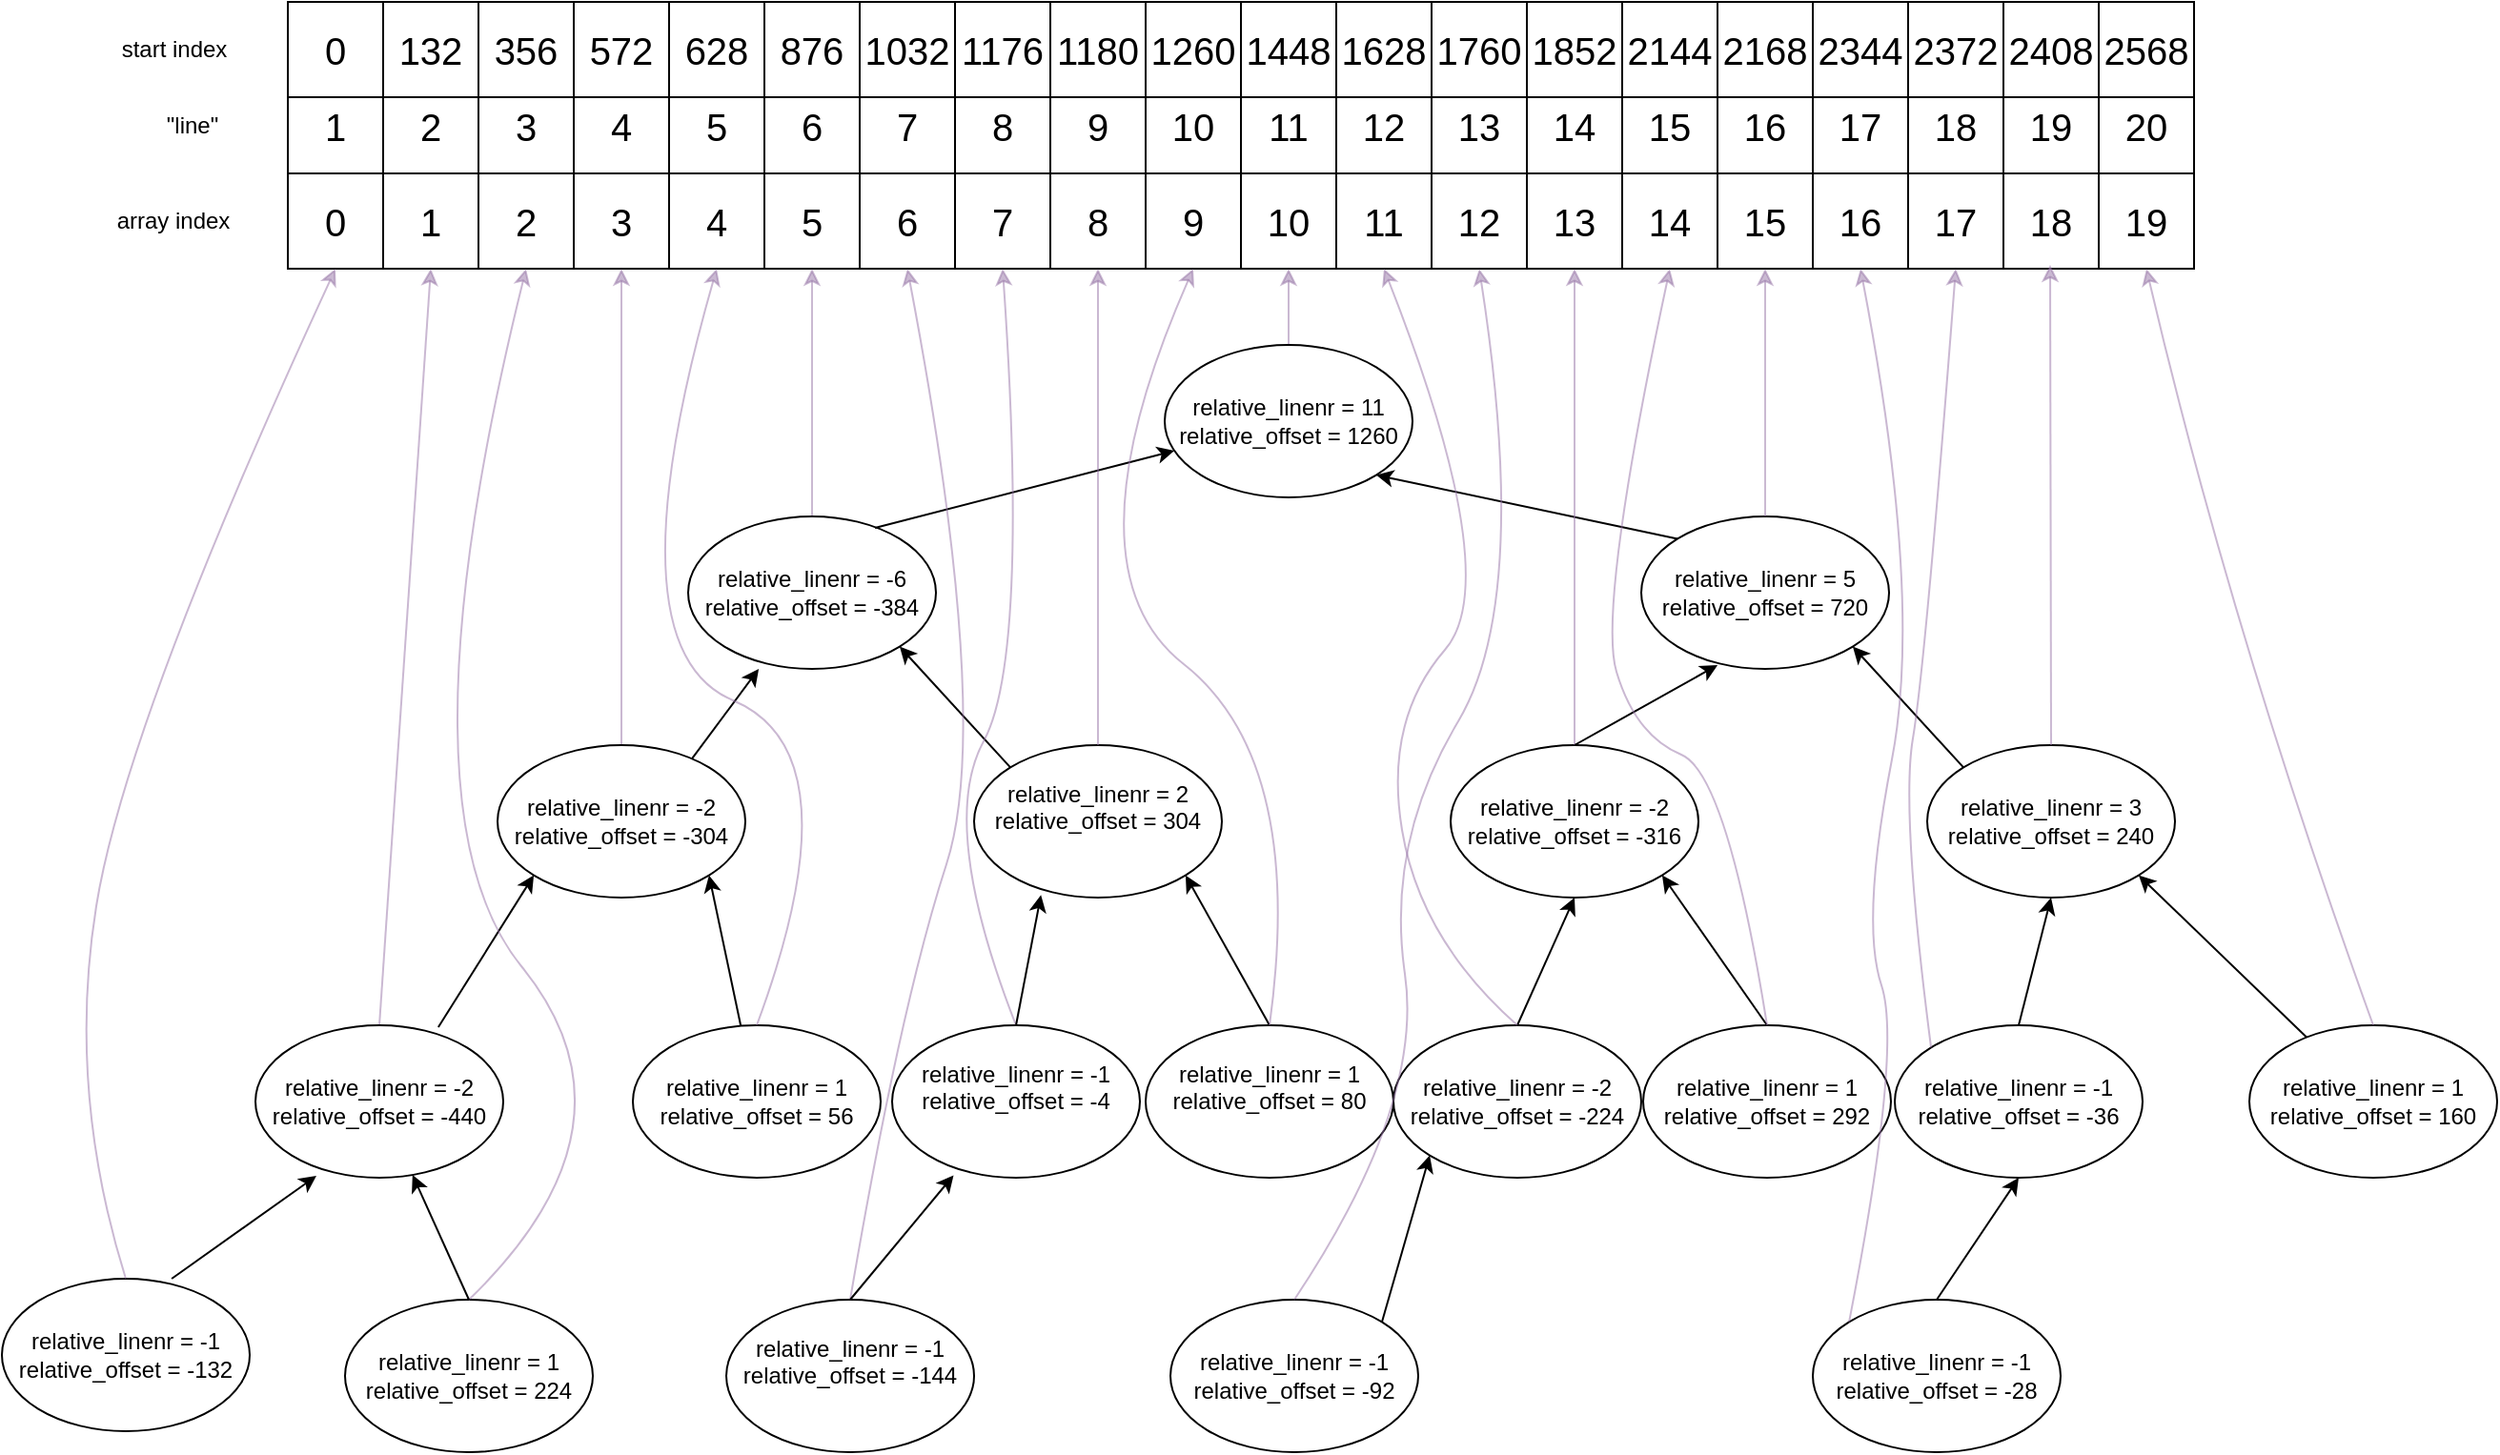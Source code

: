 <mxfile version="24.3.1" type="device">
  <diagram name="Page-1" id="ehTvzjttjoQZDK8W5nIP">
    <mxGraphModel dx="2256" dy="604" grid="0" gridSize="10" guides="1" tooltips="1" connect="1" arrows="1" fold="1" page="1" pageScale="1" pageWidth="850" pageHeight="1100" math="0" shadow="0">
      <root>
        <mxCell id="0" />
        <mxCell id="1" parent="0" />
        <mxCell id="9iyMvuDRTwR94SuxfZs8-1" value="&lt;font style=&quot;font-size: 20px;&quot;&gt;1&lt;/font&gt;" style="rounded=0;whiteSpace=wrap;html=1;" parent="1" vertex="1">
          <mxGeometry x="40" y="160" width="50" height="50" as="geometry" />
        </mxCell>
        <mxCell id="9iyMvuDRTwR94SuxfZs8-2" value="&lt;font style=&quot;font-size: 20px;&quot;&gt;2&lt;br&gt;&lt;/font&gt;" style="rounded=0;whiteSpace=wrap;html=1;" parent="1" vertex="1">
          <mxGeometry x="90" y="160" width="50" height="50" as="geometry" />
        </mxCell>
        <mxCell id="9iyMvuDRTwR94SuxfZs8-59" value="3" style="rounded=0;whiteSpace=wrap;html=1;fontSize=20;" parent="1" vertex="1">
          <mxGeometry x="140" y="160" width="50" height="50" as="geometry" />
        </mxCell>
        <mxCell id="9iyMvuDRTwR94SuxfZs8-60" value="4" style="rounded=0;whiteSpace=wrap;html=1;fontSize=20;" parent="1" vertex="1">
          <mxGeometry x="190" y="160" width="50" height="50" as="geometry" />
        </mxCell>
        <mxCell id="9iyMvuDRTwR94SuxfZs8-61" value="5" style="rounded=0;whiteSpace=wrap;html=1;fontSize=20;" parent="1" vertex="1">
          <mxGeometry x="240" y="160" width="50" height="50" as="geometry" />
        </mxCell>
        <mxCell id="9iyMvuDRTwR94SuxfZs8-83" value="6" style="rounded=0;whiteSpace=wrap;html=1;fontSize=20;" parent="1" vertex="1">
          <mxGeometry x="290" y="160" width="50" height="50" as="geometry" />
        </mxCell>
        <mxCell id="9iyMvuDRTwR94SuxfZs8-84" value="7" style="rounded=0;whiteSpace=wrap;html=1;fontSize=20;" parent="1" vertex="1">
          <mxGeometry x="340" y="160" width="50" height="50" as="geometry" />
        </mxCell>
        <mxCell id="9iyMvuDRTwR94SuxfZs8-85" value="8" style="rounded=0;whiteSpace=wrap;html=1;fontSize=20;" parent="1" vertex="1">
          <mxGeometry x="390" y="160" width="50" height="50" as="geometry" />
        </mxCell>
        <mxCell id="9iyMvuDRTwR94SuxfZs8-86" value="9" style="rounded=0;whiteSpace=wrap;html=1;fontSize=20;" parent="1" vertex="1">
          <mxGeometry x="440" y="160" width="50" height="50" as="geometry" />
        </mxCell>
        <mxCell id="9iyMvuDRTwR94SuxfZs8-87" value="10" style="rounded=0;whiteSpace=wrap;html=1;fontSize=20;" parent="1" vertex="1">
          <mxGeometry x="490" y="160" width="50" height="50" as="geometry" />
        </mxCell>
        <mxCell id="9iyMvuDRTwR94SuxfZs8-88" value="1&lt;font style=&quot;font-size: 20px;&quot;&gt;1&lt;/font&gt;" style="rounded=0;whiteSpace=wrap;html=1;fontSize=20;" parent="1" vertex="1">
          <mxGeometry x="540" y="160" width="50" height="50" as="geometry" />
        </mxCell>
        <mxCell id="9iyMvuDRTwR94SuxfZs8-89" value="12" style="rounded=0;whiteSpace=wrap;html=1;fontSize=20;" parent="1" vertex="1">
          <mxGeometry x="590" y="160" width="50" height="50" as="geometry" />
        </mxCell>
        <mxCell id="9iyMvuDRTwR94SuxfZs8-90" value="13" style="rounded=0;whiteSpace=wrap;html=1;fontSize=20;" parent="1" vertex="1">
          <mxGeometry x="640" y="160" width="50" height="50" as="geometry" />
        </mxCell>
        <mxCell id="9iyMvuDRTwR94SuxfZs8-91" value="14" style="rounded=0;whiteSpace=wrap;html=1;fontSize=20;" parent="1" vertex="1">
          <mxGeometry x="690" y="160" width="50" height="50" as="geometry" />
        </mxCell>
        <mxCell id="9iyMvuDRTwR94SuxfZs8-92" value="15" style="rounded=0;whiteSpace=wrap;html=1;fontSize=20;" parent="1" vertex="1">
          <mxGeometry x="740" y="160" width="50" height="50" as="geometry" />
        </mxCell>
        <mxCell id="9iyMvuDRTwR94SuxfZs8-93" value="16" style="rounded=0;whiteSpace=wrap;html=1;fontSize=20;" parent="1" vertex="1">
          <mxGeometry x="790" y="160" width="50" height="50" as="geometry" />
        </mxCell>
        <mxCell id="9iyMvuDRTwR94SuxfZs8-94" value="17" style="rounded=0;whiteSpace=wrap;html=1;fontSize=20;" parent="1" vertex="1">
          <mxGeometry x="840" y="160" width="50" height="50" as="geometry" />
        </mxCell>
        <mxCell id="9iyMvuDRTwR94SuxfZs8-95" value="18" style="rounded=0;whiteSpace=wrap;html=1;fontSize=20;" parent="1" vertex="1">
          <mxGeometry x="890" y="160" width="50" height="50" as="geometry" />
        </mxCell>
        <mxCell id="9iyMvuDRTwR94SuxfZs8-96" value="19" style="rounded=0;whiteSpace=wrap;html=1;fontSize=20;" parent="1" vertex="1">
          <mxGeometry x="940" y="160" width="50" height="50" as="geometry" />
        </mxCell>
        <mxCell id="9iyMvuDRTwR94SuxfZs8-97" value="&lt;div&gt;20&lt;/div&gt;" style="rounded=0;whiteSpace=wrap;html=1;fontSize=20;" parent="1" vertex="1">
          <mxGeometry x="990" y="160" width="50" height="50" as="geometry" />
        </mxCell>
        <mxCell id="9iyMvuDRTwR94SuxfZs8-98" value="&lt;font style=&quot;font-size: 20px;&quot;&gt;1&lt;/font&gt;" style="rounded=0;whiteSpace=wrap;html=1;" parent="1" vertex="1">
          <mxGeometry x="90" y="210" width="50" height="50" as="geometry" />
        </mxCell>
        <mxCell id="9iyMvuDRTwR94SuxfZs8-99" value="&lt;font style=&quot;font-size: 20px;&quot;&gt;2&lt;br&gt;&lt;/font&gt;" style="rounded=0;whiteSpace=wrap;html=1;" parent="1" vertex="1">
          <mxGeometry x="140" y="210" width="50" height="50" as="geometry" />
        </mxCell>
        <mxCell id="9iyMvuDRTwR94SuxfZs8-100" value="3" style="rounded=0;whiteSpace=wrap;html=1;fontSize=20;" parent="1" vertex="1">
          <mxGeometry x="190" y="210" width="50" height="50" as="geometry" />
        </mxCell>
        <mxCell id="9iyMvuDRTwR94SuxfZs8-101" value="4" style="rounded=0;whiteSpace=wrap;html=1;fontSize=20;" parent="1" vertex="1">
          <mxGeometry x="240" y="210" width="50" height="50" as="geometry" />
        </mxCell>
        <mxCell id="9iyMvuDRTwR94SuxfZs8-102" value="5" style="rounded=0;whiteSpace=wrap;html=1;fontSize=20;" parent="1" vertex="1">
          <mxGeometry x="290" y="210" width="50" height="50" as="geometry" />
        </mxCell>
        <mxCell id="9iyMvuDRTwR94SuxfZs8-103" value="6" style="rounded=0;whiteSpace=wrap;html=1;fontSize=20;" parent="1" vertex="1">
          <mxGeometry x="340" y="210" width="50" height="50" as="geometry" />
        </mxCell>
        <mxCell id="9iyMvuDRTwR94SuxfZs8-104" value="7" style="rounded=0;whiteSpace=wrap;html=1;fontSize=20;" parent="1" vertex="1">
          <mxGeometry x="390" y="210" width="50" height="50" as="geometry" />
        </mxCell>
        <mxCell id="9iyMvuDRTwR94SuxfZs8-105" value="8" style="rounded=0;whiteSpace=wrap;html=1;fontSize=20;" parent="1" vertex="1">
          <mxGeometry x="440" y="210" width="50" height="50" as="geometry" />
        </mxCell>
        <mxCell id="9iyMvuDRTwR94SuxfZs8-106" value="9" style="rounded=0;whiteSpace=wrap;html=1;fontSize=20;" parent="1" vertex="1">
          <mxGeometry x="490" y="210" width="50" height="50" as="geometry" />
        </mxCell>
        <mxCell id="9iyMvuDRTwR94SuxfZs8-107" value="10" style="rounded=0;whiteSpace=wrap;html=1;fontSize=20;" parent="1" vertex="1">
          <mxGeometry x="540" y="210" width="50" height="50" as="geometry" />
        </mxCell>
        <mxCell id="9iyMvuDRTwR94SuxfZs8-108" value="1&lt;font style=&quot;font-size: 20px;&quot;&gt;1&lt;/font&gt;" style="rounded=0;whiteSpace=wrap;html=1;fontSize=20;" parent="1" vertex="1">
          <mxGeometry x="590" y="210" width="50" height="50" as="geometry" />
        </mxCell>
        <mxCell id="9iyMvuDRTwR94SuxfZs8-109" value="12" style="rounded=0;whiteSpace=wrap;html=1;fontSize=20;" parent="1" vertex="1">
          <mxGeometry x="640" y="210" width="50" height="50" as="geometry" />
        </mxCell>
        <mxCell id="9iyMvuDRTwR94SuxfZs8-110" value="13" style="rounded=0;whiteSpace=wrap;html=1;fontSize=20;" parent="1" vertex="1">
          <mxGeometry x="690" y="210" width="50" height="50" as="geometry" />
        </mxCell>
        <mxCell id="9iyMvuDRTwR94SuxfZs8-111" value="14" style="rounded=0;whiteSpace=wrap;html=1;fontSize=20;" parent="1" vertex="1">
          <mxGeometry x="740" y="210" width="50" height="50" as="geometry" />
        </mxCell>
        <mxCell id="9iyMvuDRTwR94SuxfZs8-112" value="15" style="rounded=0;whiteSpace=wrap;html=1;fontSize=20;" parent="1" vertex="1">
          <mxGeometry x="790" y="210" width="50" height="50" as="geometry" />
        </mxCell>
        <mxCell id="9iyMvuDRTwR94SuxfZs8-113" value="16" style="rounded=0;whiteSpace=wrap;html=1;fontSize=20;" parent="1" vertex="1">
          <mxGeometry x="840" y="210" width="50" height="50" as="geometry" />
        </mxCell>
        <mxCell id="9iyMvuDRTwR94SuxfZs8-114" value="17" style="rounded=0;whiteSpace=wrap;html=1;fontSize=20;" parent="1" vertex="1">
          <mxGeometry x="890" y="210" width="50" height="50" as="geometry" />
        </mxCell>
        <mxCell id="9iyMvuDRTwR94SuxfZs8-115" value="18" style="rounded=0;whiteSpace=wrap;html=1;fontSize=20;" parent="1" vertex="1">
          <mxGeometry x="940" y="210" width="50" height="50" as="geometry" />
        </mxCell>
        <mxCell id="9iyMvuDRTwR94SuxfZs8-116" value="19" style="rounded=0;whiteSpace=wrap;html=1;fontSize=20;" parent="1" vertex="1">
          <mxGeometry x="990" y="210" width="50" height="50" as="geometry" />
        </mxCell>
        <mxCell id="9iyMvuDRTwR94SuxfZs8-117" value="&lt;div&gt;0&lt;/div&gt;" style="rounded=0;whiteSpace=wrap;html=1;fontSize=20;" parent="1" vertex="1">
          <mxGeometry x="40" y="210" width="50" height="50" as="geometry" />
        </mxCell>
        <mxCell id="9iyMvuDRTwR94SuxfZs8-118" value="&quot;line&quot;" style="text;html=1;align=center;verticalAlign=middle;whiteSpace=wrap;rounded=0;" parent="1" vertex="1">
          <mxGeometry x="-40" y="170" width="60" height="30" as="geometry" />
        </mxCell>
        <mxCell id="9iyMvuDRTwR94SuxfZs8-119" value="array index" style="text;html=1;align=center;verticalAlign=middle;whiteSpace=wrap;rounded=0;" parent="1" vertex="1">
          <mxGeometry x="-60" y="220" width="80" height="30" as="geometry" />
        </mxCell>
        <mxCell id="9iyMvuDRTwR94SuxfZs8-120" value="" style="endArrow=classic;html=1;rounded=0;entryX=0.5;entryY=1;entryDx=0;entryDy=0;opacity=50;fillColor=#e1d5e7;strokeColor=#9673a6;" parent="1" target="9iyMvuDRTwR94SuxfZs8-107" edge="1">
          <mxGeometry width="50" height="50" relative="1" as="geometry">
            <mxPoint x="565" y="300" as="sourcePoint" />
            <mxPoint x="650" y="270" as="targetPoint" />
          </mxGeometry>
        </mxCell>
        <mxCell id="9iyMvuDRTwR94SuxfZs8-123" value="&lt;div&gt;relative_linenr = 11&lt;/div&gt;&lt;div&gt;relative_offset = 1260&lt;br&gt;&lt;/div&gt;" style="ellipse;whiteSpace=wrap;html=1;" parent="1" vertex="1">
          <mxGeometry x="500" y="300" width="130" height="80" as="geometry" />
        </mxCell>
        <mxCell id="9iyMvuDRTwR94SuxfZs8-124" value="" style="endArrow=classic;html=1;rounded=0;entryX=0.5;entryY=1;entryDx=0;entryDy=0;exitX=0.5;exitY=0;exitDx=0;exitDy=0;opacity=50;fillColor=#e1d5e7;strokeColor=#9673a6;" parent="1" source="9iyMvuDRTwR94SuxfZs8-125" edge="1">
          <mxGeometry width="50" height="50" relative="1" as="geometry">
            <mxPoint x="315" y="300" as="sourcePoint" />
            <mxPoint x="315" y="260" as="targetPoint" />
          </mxGeometry>
        </mxCell>
        <mxCell id="9iyMvuDRTwR94SuxfZs8-125" value="&lt;div&gt;relative_linenr = -6&lt;br&gt;&lt;/div&gt;&lt;div&gt;relative_offset = -384&lt;br&gt;&lt;/div&gt;" style="ellipse;whiteSpace=wrap;html=1;" parent="1" vertex="1">
          <mxGeometry x="250" y="390" width="130" height="80" as="geometry" />
        </mxCell>
        <mxCell id="9iyMvuDRTwR94SuxfZs8-126" value="" style="endArrow=classic;html=1;rounded=0;entryX=0.5;entryY=1;entryDx=0;entryDy=0;exitX=0.5;exitY=0;exitDx=0;exitDy=0;opacity=50;fillColor=#e1d5e7;strokeColor=#9673a6;" parent="1" source="9iyMvuDRTwR94SuxfZs8-127" target="9iyMvuDRTwR94SuxfZs8-100" edge="1">
          <mxGeometry width="50" height="50" relative="1" as="geometry">
            <mxPoint x="215" y="420" as="sourcePoint" />
            <mxPoint x="215" y="380" as="targetPoint" />
          </mxGeometry>
        </mxCell>
        <mxCell id="9iyMvuDRTwR94SuxfZs8-127" value="&lt;div&gt;relative_linenr = -2&lt;br&gt;&lt;/div&gt;&lt;div&gt;relative_offset = -304&lt;br&gt;&lt;/div&gt;" style="ellipse;whiteSpace=wrap;html=1;" parent="1" vertex="1">
          <mxGeometry x="150" y="510" width="130" height="80" as="geometry" />
        </mxCell>
        <mxCell id="9iyMvuDRTwR94SuxfZs8-128" value="" style="endArrow=classic;html=1;rounded=0;exitX=0.785;exitY=0.088;exitDx=0;exitDy=0;exitPerimeter=0;entryX=0.285;entryY=1;entryDx=0;entryDy=0;entryPerimeter=0;" parent="1" source="9iyMvuDRTwR94SuxfZs8-127" target="9iyMvuDRTwR94SuxfZs8-125" edge="1">
          <mxGeometry width="50" height="50" relative="1" as="geometry">
            <mxPoint x="600" y="390" as="sourcePoint" />
            <mxPoint x="650" y="340" as="targetPoint" />
          </mxGeometry>
        </mxCell>
        <mxCell id="9iyMvuDRTwR94SuxfZs8-129" value="" style="endArrow=classic;html=1;rounded=0;exitX=0.754;exitY=0.075;exitDx=0;exitDy=0;exitPerimeter=0;" parent="1" source="9iyMvuDRTwR94SuxfZs8-125" target="9iyMvuDRTwR94SuxfZs8-123" edge="1">
          <mxGeometry width="50" height="50" relative="1" as="geometry">
            <mxPoint x="340" y="390" as="sourcePoint" />
            <mxPoint x="390" y="340" as="targetPoint" />
          </mxGeometry>
        </mxCell>
        <mxCell id="9iyMvuDRTwR94SuxfZs8-130" value="" style="endArrow=classic;html=1;rounded=0;entryX=0.5;entryY=1;entryDx=0;entryDy=0;exitX=0.5;exitY=0;exitDx=0;exitDy=0;opacity=50;fillColor=#e1d5e7;strokeColor=#9673a6;" parent="1" source="9iyMvuDRTwR94SuxfZs8-131" edge="1">
          <mxGeometry width="50" height="50" relative="1" as="geometry">
            <mxPoint x="115" y="300" as="sourcePoint" />
            <mxPoint x="115" y="260" as="targetPoint" />
          </mxGeometry>
        </mxCell>
        <mxCell id="9iyMvuDRTwR94SuxfZs8-131" value="&lt;div&gt;relative_linenr = -2&lt;br&gt;&lt;/div&gt;&lt;div&gt;relative_offset = -440&lt;/div&gt;" style="ellipse;whiteSpace=wrap;html=1;" parent="1" vertex="1">
          <mxGeometry x="23" y="657" width="130" height="80" as="geometry" />
        </mxCell>
        <mxCell id="9iyMvuDRTwR94SuxfZs8-132" value="" style="endArrow=classic;html=1;rounded=0;exitX=0.738;exitY=0.013;exitDx=0;exitDy=0;exitPerimeter=0;entryX=0;entryY=1;entryDx=0;entryDy=0;" parent="1" source="9iyMvuDRTwR94SuxfZs8-131" target="9iyMvuDRTwR94SuxfZs8-127" edge="1">
          <mxGeometry width="50" height="50" relative="1" as="geometry">
            <mxPoint x="600" y="500" as="sourcePoint" />
            <mxPoint x="650" y="450" as="targetPoint" />
          </mxGeometry>
        </mxCell>
        <mxCell id="9iyMvuDRTwR94SuxfZs8-134" value="&lt;div&gt;relative_linenr = -1&lt;br&gt;&lt;/div&gt;&lt;div&gt;relative_offset = -132&lt;/div&gt;" style="ellipse;whiteSpace=wrap;html=1;" parent="1" vertex="1">
          <mxGeometry x="-110" y="790" width="130" height="80" as="geometry" />
        </mxCell>
        <mxCell id="9iyMvuDRTwR94SuxfZs8-135" value="" style="endArrow=classic;html=1;rounded=0;exitX=0.685;exitY=0;exitDx=0;exitDy=0;exitPerimeter=0;entryX=0.246;entryY=0.988;entryDx=0;entryDy=0;entryPerimeter=0;" parent="1" source="9iyMvuDRTwR94SuxfZs8-134" target="9iyMvuDRTwR94SuxfZs8-131" edge="1">
          <mxGeometry width="50" height="50" relative="1" as="geometry">
            <mxPoint x="320" y="590" as="sourcePoint" />
            <mxPoint x="370" y="540" as="targetPoint" />
          </mxGeometry>
        </mxCell>
        <mxCell id="9iyMvuDRTwR94SuxfZs8-137" value="&lt;div&gt;relative_linenr = 1&lt;br&gt;&lt;/div&gt;&lt;div&gt;relative_offset = 224&lt;/div&gt;" style="ellipse;whiteSpace=wrap;html=1;" parent="1" vertex="1">
          <mxGeometry x="70" y="801" width="130" height="80" as="geometry" />
        </mxCell>
        <mxCell id="9iyMvuDRTwR94SuxfZs8-138" value="" style="curved=1;endArrow=classic;html=1;rounded=0;entryX=0.5;entryY=1;entryDx=0;entryDy=0;opacity=50;fillColor=#e1d5e7;strokeColor=#9673a6;exitX=0.5;exitY=0;exitDx=0;exitDy=0;" parent="1" source="9iyMvuDRTwR94SuxfZs8-137" target="9iyMvuDRTwR94SuxfZs8-99" edge="1">
          <mxGeometry width="50" height="50" relative="1" as="geometry">
            <mxPoint x="168" y="790" as="sourcePoint" />
            <mxPoint x="370" y="520" as="targetPoint" />
            <Array as="points">
              <mxPoint x="230" y="709" />
              <mxPoint x="95" y="543" />
            </Array>
          </mxGeometry>
        </mxCell>
        <mxCell id="9iyMvuDRTwR94SuxfZs8-139" value="" style="curved=1;endArrow=classic;html=1;rounded=0;entryX=0.5;entryY=1;entryDx=0;entryDy=0;exitX=0.5;exitY=0;exitDx=0;exitDy=0;opacity=50;fillColor=#e1d5e7;strokeColor=#9673a6;" parent="1" source="9iyMvuDRTwR94SuxfZs8-134" target="9iyMvuDRTwR94SuxfZs8-117" edge="1">
          <mxGeometry width="50" height="50" relative="1" as="geometry">
            <mxPoint x="320" y="570" as="sourcePoint" />
            <mxPoint x="370" y="520" as="targetPoint" />
            <Array as="points">
              <mxPoint x="-76" y="691" />
              <mxPoint x="-45" y="498" />
            </Array>
          </mxGeometry>
        </mxCell>
        <mxCell id="9iyMvuDRTwR94SuxfZs8-140" value="" style="endArrow=classic;html=1;rounded=0;exitX=0.5;exitY=0;exitDx=0;exitDy=0;" parent="1" source="9iyMvuDRTwR94SuxfZs8-137" target="9iyMvuDRTwR94SuxfZs8-131" edge="1">
          <mxGeometry width="50" height="50" relative="1" as="geometry">
            <mxPoint x="318" y="567" as="sourcePoint" />
            <mxPoint x="368" y="517" as="targetPoint" />
          </mxGeometry>
        </mxCell>
        <mxCell id="9iyMvuDRTwR94SuxfZs8-141" value="0" style="rounded=0;whiteSpace=wrap;html=1;fontSize=20;" parent="1" vertex="1">
          <mxGeometry x="40" y="120" width="50" height="50" as="geometry" />
        </mxCell>
        <mxCell id="9iyMvuDRTwR94SuxfZs8-142" value="132" style="rounded=0;whiteSpace=wrap;html=1;fontSize=20;" parent="1" vertex="1">
          <mxGeometry x="90" y="120" width="50" height="50" as="geometry" />
        </mxCell>
        <mxCell id="9iyMvuDRTwR94SuxfZs8-143" value="356" style="rounded=0;whiteSpace=wrap;html=1;fontSize=20;" parent="1" vertex="1">
          <mxGeometry x="140" y="120" width="50" height="50" as="geometry" />
        </mxCell>
        <mxCell id="9iyMvuDRTwR94SuxfZs8-144" value="572" style="rounded=0;whiteSpace=wrap;html=1;fontSize=20;" parent="1" vertex="1">
          <mxGeometry x="190" y="120" width="50" height="50" as="geometry" />
        </mxCell>
        <mxCell id="9iyMvuDRTwR94SuxfZs8-145" value="628" style="rounded=0;whiteSpace=wrap;html=1;fontSize=20;" parent="1" vertex="1">
          <mxGeometry x="240" y="120" width="50" height="50" as="geometry" />
        </mxCell>
        <mxCell id="9iyMvuDRTwR94SuxfZs8-146" value="876" style="rounded=0;whiteSpace=wrap;html=1;fontSize=20;" parent="1" vertex="1">
          <mxGeometry x="290" y="120" width="50" height="50" as="geometry" />
        </mxCell>
        <mxCell id="9iyMvuDRTwR94SuxfZs8-147" value="1032" style="rounded=0;whiteSpace=wrap;html=1;fontSize=20;" parent="1" vertex="1">
          <mxGeometry x="340" y="120" width="50" height="50" as="geometry" />
        </mxCell>
        <mxCell id="9iyMvuDRTwR94SuxfZs8-148" value="1176" style="rounded=0;whiteSpace=wrap;html=1;fontSize=20;" parent="1" vertex="1">
          <mxGeometry x="390" y="120" width="50" height="50" as="geometry" />
        </mxCell>
        <mxCell id="9iyMvuDRTwR94SuxfZs8-149" value="1180" style="rounded=0;whiteSpace=wrap;html=1;fontSize=20;" parent="1" vertex="1">
          <mxGeometry x="440" y="120" width="50" height="50" as="geometry" />
        </mxCell>
        <mxCell id="9iyMvuDRTwR94SuxfZs8-150" value="1260" style="rounded=0;whiteSpace=wrap;html=1;fontSize=20;" parent="1" vertex="1">
          <mxGeometry x="490" y="120" width="50" height="50" as="geometry" />
        </mxCell>
        <mxCell id="9iyMvuDRTwR94SuxfZs8-151" value="1448" style="rounded=0;whiteSpace=wrap;html=1;fontSize=20;" parent="1" vertex="1">
          <mxGeometry x="540" y="120" width="50" height="50" as="geometry" />
        </mxCell>
        <mxCell id="9iyMvuDRTwR94SuxfZs8-152" value="1628" style="rounded=0;whiteSpace=wrap;html=1;fontSize=20;" parent="1" vertex="1">
          <mxGeometry x="590" y="120" width="50" height="50" as="geometry" />
        </mxCell>
        <mxCell id="9iyMvuDRTwR94SuxfZs8-153" value="1760" style="rounded=0;whiteSpace=wrap;html=1;fontSize=20;" parent="1" vertex="1">
          <mxGeometry x="640" y="120" width="50" height="50" as="geometry" />
        </mxCell>
        <mxCell id="9iyMvuDRTwR94SuxfZs8-154" value="1852" style="rounded=0;whiteSpace=wrap;html=1;fontSize=20;" parent="1" vertex="1">
          <mxGeometry x="690" y="120" width="50" height="50" as="geometry" />
        </mxCell>
        <mxCell id="9iyMvuDRTwR94SuxfZs8-155" value="2144" style="rounded=0;whiteSpace=wrap;html=1;fontSize=20;" parent="1" vertex="1">
          <mxGeometry x="740" y="120" width="50" height="50" as="geometry" />
        </mxCell>
        <mxCell id="9iyMvuDRTwR94SuxfZs8-156" value="2168" style="rounded=0;whiteSpace=wrap;html=1;fontSize=20;" parent="1" vertex="1">
          <mxGeometry x="790" y="120" width="50" height="50" as="geometry" />
        </mxCell>
        <mxCell id="9iyMvuDRTwR94SuxfZs8-157" value="2344" style="rounded=0;whiteSpace=wrap;html=1;fontSize=20;" parent="1" vertex="1">
          <mxGeometry x="840" y="120" width="50" height="50" as="geometry" />
        </mxCell>
        <mxCell id="9iyMvuDRTwR94SuxfZs8-158" value="2372" style="rounded=0;whiteSpace=wrap;html=1;fontSize=20;" parent="1" vertex="1">
          <mxGeometry x="890" y="120" width="50" height="50" as="geometry" />
        </mxCell>
        <mxCell id="9iyMvuDRTwR94SuxfZs8-159" value="2408" style="rounded=0;whiteSpace=wrap;html=1;fontSize=20;" parent="1" vertex="1">
          <mxGeometry x="940" y="120" width="50" height="50" as="geometry" />
        </mxCell>
        <mxCell id="9iyMvuDRTwR94SuxfZs8-160" value="2568" style="rounded=0;whiteSpace=wrap;html=1;fontSize=20;" parent="1" vertex="1">
          <mxGeometry x="990" y="120" width="50" height="50" as="geometry" />
        </mxCell>
        <mxCell id="9iyMvuDRTwR94SuxfZs8-161" value="start index" style="text;html=1;align=center;verticalAlign=middle;whiteSpace=wrap;rounded=0;" parent="1" vertex="1">
          <mxGeometry x="-60.5" y="130" width="81" height="30" as="geometry" />
        </mxCell>
        <mxCell id="9iyMvuDRTwR94SuxfZs8-162" value="&lt;div&gt;relative_linenr = 1&lt;br&gt;&lt;/div&gt;&lt;div&gt;relative_offset = 56&lt;br&gt;&lt;/div&gt;" style="ellipse;whiteSpace=wrap;html=1;" parent="1" vertex="1">
          <mxGeometry x="221" y="657" width="130" height="80" as="geometry" />
        </mxCell>
        <mxCell id="9iyMvuDRTwR94SuxfZs8-163" value="" style="endArrow=classic;html=1;rounded=0;entryX=1;entryY=1;entryDx=0;entryDy=0;" parent="1" source="9iyMvuDRTwR94SuxfZs8-162" target="9iyMvuDRTwR94SuxfZs8-127" edge="1">
          <mxGeometry width="50" height="50" relative="1" as="geometry">
            <mxPoint x="289" y="514" as="sourcePoint" />
            <mxPoint x="339" y="464" as="targetPoint" />
          </mxGeometry>
        </mxCell>
        <mxCell id="9iyMvuDRTwR94SuxfZs8-165" value="" style="curved=1;endArrow=classic;html=1;rounded=0;entryX=0.5;entryY=1;entryDx=0;entryDy=0;exitX=0.5;exitY=0;exitDx=0;exitDy=0;fillColor=#e1d5e7;strokeColor=#9673a6;opacity=50;" parent="1" source="9iyMvuDRTwR94SuxfZs8-162" target="9iyMvuDRTwR94SuxfZs8-101" edge="1">
          <mxGeometry width="50" height="50" relative="1" as="geometry">
            <mxPoint x="289" y="514" as="sourcePoint" />
            <mxPoint x="339" y="464" as="targetPoint" />
            <Array as="points">
              <mxPoint x="339" y="514" />
              <mxPoint x="208" y="459" />
            </Array>
          </mxGeometry>
        </mxCell>
        <mxCell id="9iyMvuDRTwR94SuxfZs8-166" value="&lt;div&gt;relative_linenr = 2&lt;br&gt;&lt;/div&gt;&lt;div&gt;relative_offset = 304&lt;br&gt;&lt;/div&gt;&lt;div&gt;&lt;br&gt;&lt;/div&gt;" style="ellipse;whiteSpace=wrap;html=1;" parent="1" vertex="1">
          <mxGeometry x="400" y="510" width="130" height="80" as="geometry" />
        </mxCell>
        <mxCell id="9iyMvuDRTwR94SuxfZs8-168" value="" style="endArrow=classic;html=1;rounded=0;entryX=0.5;entryY=1;entryDx=0;entryDy=0;exitX=0.5;exitY=0;exitDx=0;exitDy=0;opacity=50;fillColor=#e1d5e7;strokeColor=#9673a6;" parent="1" source="9iyMvuDRTwR94SuxfZs8-166" target="9iyMvuDRTwR94SuxfZs8-105" edge="1">
          <mxGeometry width="50" height="50" relative="1" as="geometry">
            <mxPoint x="289" y="514" as="sourcePoint" />
            <mxPoint x="339" y="464" as="targetPoint" />
          </mxGeometry>
        </mxCell>
        <mxCell id="9iyMvuDRTwR94SuxfZs8-169" value="" style="endArrow=classic;html=1;rounded=0;entryX=1;entryY=1;entryDx=0;entryDy=0;exitX=0;exitY=0;exitDx=0;exitDy=0;" parent="1" source="9iyMvuDRTwR94SuxfZs8-166" target="9iyMvuDRTwR94SuxfZs8-125" edge="1">
          <mxGeometry width="50" height="50" relative="1" as="geometry">
            <mxPoint x="289" y="514" as="sourcePoint" />
            <mxPoint x="339" y="464" as="targetPoint" />
          </mxGeometry>
        </mxCell>
        <mxCell id="9iyMvuDRTwR94SuxfZs8-170" value="&lt;div&gt;relative_linenr = 1&lt;br&gt;&lt;/div&gt;&lt;div&gt;relative_offset = 80&lt;br&gt;&lt;/div&gt;&lt;div&gt;&lt;br&gt;&lt;/div&gt;" style="ellipse;whiteSpace=wrap;html=1;" parent="1" vertex="1">
          <mxGeometry x="490" y="657" width="130" height="80" as="geometry" />
        </mxCell>
        <mxCell id="9iyMvuDRTwR94SuxfZs8-171" value="&lt;div&gt;relative_linenr = -1&lt;br&gt;&lt;/div&gt;&lt;div&gt;relative_offset = -4&lt;br&gt;&lt;/div&gt;&lt;div&gt;&lt;br&gt;&lt;/div&gt;" style="ellipse;whiteSpace=wrap;html=1;" parent="1" vertex="1">
          <mxGeometry x="357" y="657" width="130" height="80" as="geometry" />
        </mxCell>
        <mxCell id="9iyMvuDRTwR94SuxfZs8-172" value="" style="curved=1;endArrow=classic;html=1;rounded=0;entryX=0.5;entryY=1;entryDx=0;entryDy=0;exitX=0.5;exitY=0;exitDx=0;exitDy=0;fillColor=#e1d5e7;strokeColor=#9673a6;opacity=50;" parent="1" source="9iyMvuDRTwR94SuxfZs8-171" target="9iyMvuDRTwR94SuxfZs8-104" edge="1">
          <mxGeometry width="50" height="50" relative="1" as="geometry">
            <mxPoint x="289" y="514" as="sourcePoint" />
            <mxPoint x="339" y="464" as="targetPoint" />
            <Array as="points">
              <mxPoint x="381" y="552" />
              <mxPoint x="429" y="464" />
            </Array>
          </mxGeometry>
        </mxCell>
        <mxCell id="9iyMvuDRTwR94SuxfZs8-173" value="" style="endArrow=classic;html=1;rounded=0;exitX=0.5;exitY=0;exitDx=0;exitDy=0;entryX=0.27;entryY=0.983;entryDx=0;entryDy=0;entryPerimeter=0;" parent="1" source="9iyMvuDRTwR94SuxfZs8-171" target="9iyMvuDRTwR94SuxfZs8-166" edge="1">
          <mxGeometry width="50" height="50" relative="1" as="geometry">
            <mxPoint x="289" y="514" as="sourcePoint" />
            <mxPoint x="339" y="464" as="targetPoint" />
          </mxGeometry>
        </mxCell>
        <mxCell id="9iyMvuDRTwR94SuxfZs8-174" value="&lt;div&gt;relative_linenr = -1&lt;br&gt;&lt;/div&gt;&lt;div&gt;relative_offset = -144&lt;br&gt;&lt;/div&gt;&lt;div&gt;&lt;br&gt;&lt;/div&gt;" style="ellipse;whiteSpace=wrap;html=1;" parent="1" vertex="1">
          <mxGeometry x="270" y="801" width="130" height="80" as="geometry" />
        </mxCell>
        <mxCell id="9iyMvuDRTwR94SuxfZs8-175" value="" style="curved=1;endArrow=classic;html=1;rounded=0;entryX=0.5;entryY=1;entryDx=0;entryDy=0;exitX=0.5;exitY=0;exitDx=0;exitDy=0;fillColor=#e1d5e7;strokeColor=#9673a6;opacity=50;" parent="1" source="9iyMvuDRTwR94SuxfZs8-174" target="9iyMvuDRTwR94SuxfZs8-103" edge="1">
          <mxGeometry width="50" height="50" relative="1" as="geometry">
            <mxPoint x="289" y="514" as="sourcePoint" />
            <mxPoint x="339" y="464" as="targetPoint" />
            <Array as="points">
              <mxPoint x="361" y="648" />
              <mxPoint x="410" y="497" />
            </Array>
          </mxGeometry>
        </mxCell>
        <mxCell id="9iyMvuDRTwR94SuxfZs8-176" value="" style="endArrow=classic;startArrow=none;html=1;rounded=0;exitX=0.5;exitY=0;exitDx=0;exitDy=0;entryX=0.248;entryY=0.984;entryDx=0;entryDy=0;entryPerimeter=0;startFill=0;" parent="1" source="9iyMvuDRTwR94SuxfZs8-174" target="9iyMvuDRTwR94SuxfZs8-171" edge="1">
          <mxGeometry width="50" height="50" relative="1" as="geometry">
            <mxPoint x="289" y="514" as="sourcePoint" />
            <mxPoint x="339" y="464" as="targetPoint" />
          </mxGeometry>
        </mxCell>
        <mxCell id="9iyMvuDRTwR94SuxfZs8-177" value="" style="endArrow=classic;html=1;rounded=0;entryX=1;entryY=1;entryDx=0;entryDy=0;exitX=0.5;exitY=0;exitDx=0;exitDy=0;" parent="1" source="9iyMvuDRTwR94SuxfZs8-170" target="9iyMvuDRTwR94SuxfZs8-166" edge="1">
          <mxGeometry width="50" height="50" relative="1" as="geometry">
            <mxPoint x="289" y="514" as="sourcePoint" />
            <mxPoint x="339" y="464" as="targetPoint" />
          </mxGeometry>
        </mxCell>
        <mxCell id="9iyMvuDRTwR94SuxfZs8-178" value="" style="curved=1;endArrow=classic;html=1;rounded=0;exitX=0.5;exitY=0;exitDx=0;exitDy=0;entryX=0.5;entryY=1;entryDx=0;entryDy=0;fillColor=#e1d5e7;strokeColor=#9673a6;opacity=50;" parent="1" source="9iyMvuDRTwR94SuxfZs8-170" target="9iyMvuDRTwR94SuxfZs8-106" edge="1">
          <mxGeometry width="50" height="50" relative="1" as="geometry">
            <mxPoint x="289" y="514" as="sourcePoint" />
            <mxPoint x="339" y="464" as="targetPoint" />
            <Array as="points">
              <mxPoint x="574" y="518" />
              <mxPoint x="446" y="417" />
            </Array>
          </mxGeometry>
        </mxCell>
        <mxCell id="Vf0tSzCuKWJDqfzBoM5x-1" value="&lt;div&gt;relative_linenr = 5&lt;br&gt;&lt;/div&gt;&lt;div&gt;relative_offset = 720&lt;br&gt;&lt;/div&gt;" style="ellipse;whiteSpace=wrap;html=1;" parent="1" vertex="1">
          <mxGeometry x="750" y="390" width="130" height="80" as="geometry" />
        </mxCell>
        <mxCell id="Vf0tSzCuKWJDqfzBoM5x-2" value="" style="endArrow=classic;html=1;rounded=0;entryX=1;entryY=1;entryDx=0;entryDy=0;exitX=0;exitY=0;exitDx=0;exitDy=0;" parent="1" source="Vf0tSzCuKWJDqfzBoM5x-1" target="9iyMvuDRTwR94SuxfZs8-123" edge="1">
          <mxGeometry width="50" height="50" relative="1" as="geometry">
            <mxPoint x="647" y="469" as="sourcePoint" />
            <mxPoint x="697" y="419" as="targetPoint" />
          </mxGeometry>
        </mxCell>
        <mxCell id="Vf0tSzCuKWJDqfzBoM5x-3" value="" style="endArrow=classic;html=1;rounded=0;entryX=0.5;entryY=1;entryDx=0;entryDy=0;exitX=0.5;exitY=0;exitDx=0;exitDy=0;fillColor=#e1d5e7;strokeColor=#9673a6;opacity=50;" parent="1" source="Vf0tSzCuKWJDqfzBoM5x-1" target="9iyMvuDRTwR94SuxfZs8-112" edge="1">
          <mxGeometry width="50" height="50" relative="1" as="geometry">
            <mxPoint x="647" y="469" as="sourcePoint" />
            <mxPoint x="697" y="419" as="targetPoint" />
          </mxGeometry>
        </mxCell>
        <mxCell id="Vf0tSzCuKWJDqfzBoM5x-4" value="&lt;div&gt;relative_linenr = -2&lt;/div&gt;&lt;div&gt;relative_offset = -316&lt;br&gt;&lt;/div&gt;" style="ellipse;whiteSpace=wrap;html=1;" parent="1" vertex="1">
          <mxGeometry x="650" y="510" width="130" height="80" as="geometry" />
        </mxCell>
        <mxCell id="Vf0tSzCuKWJDqfzBoM5x-5" value="" style="endArrow=classic;html=1;rounded=0;entryX=0.5;entryY=1;entryDx=0;entryDy=0;exitX=0.5;exitY=0;exitDx=0;exitDy=0;fillColor=#e1d5e7;strokeColor=#9673a6;opacity=50;" parent="1" source="Vf0tSzCuKWJDqfzBoM5x-4" target="9iyMvuDRTwR94SuxfZs8-110" edge="1">
          <mxGeometry width="50" height="50" relative="1" as="geometry">
            <mxPoint x="647" y="469" as="sourcePoint" />
            <mxPoint x="697" y="419" as="targetPoint" />
          </mxGeometry>
        </mxCell>
        <mxCell id="Vf0tSzCuKWJDqfzBoM5x-6" value="" style="endArrow=classic;html=1;rounded=0;entryX=0.308;entryY=0.975;entryDx=0;entryDy=0;entryPerimeter=0;exitX=0.5;exitY=0;exitDx=0;exitDy=0;" parent="1" source="Vf0tSzCuKWJDqfzBoM5x-4" target="Vf0tSzCuKWJDqfzBoM5x-1" edge="1">
          <mxGeometry width="50" height="50" relative="1" as="geometry">
            <mxPoint x="647" y="469" as="sourcePoint" />
            <mxPoint x="697" y="419" as="targetPoint" />
          </mxGeometry>
        </mxCell>
        <mxCell id="Vf0tSzCuKWJDqfzBoM5x-7" value="&lt;div&gt;relative_linenr = -2&lt;/div&gt;&lt;div&gt;relative_offset = -224&lt;br&gt;&lt;/div&gt;" style="ellipse;whiteSpace=wrap;html=1;" parent="1" vertex="1">
          <mxGeometry x="620" y="657" width="130" height="80" as="geometry" />
        </mxCell>
        <mxCell id="Vf0tSzCuKWJDqfzBoM5x-8" value="&lt;div&gt;relative_linenr = 1&lt;br&gt;&lt;/div&gt;&lt;div&gt;relative_offset = 292&lt;br&gt;&lt;/div&gt;" style="ellipse;whiteSpace=wrap;html=1;" parent="1" vertex="1">
          <mxGeometry x="751" y="657" width="130" height="80" as="geometry" />
        </mxCell>
        <mxCell id="Vf0tSzCuKWJDqfzBoM5x-9" value="" style="endArrow=classic;html=1;rounded=0;exitX=0.5;exitY=0;exitDx=0;exitDy=0;entryX=0.5;entryY=1;entryDx=0;entryDy=0;" parent="1" source="Vf0tSzCuKWJDqfzBoM5x-7" target="Vf0tSzCuKWJDqfzBoM5x-4" edge="1">
          <mxGeometry width="50" height="50" relative="1" as="geometry">
            <mxPoint x="647" y="469" as="sourcePoint" />
            <mxPoint x="697" y="419" as="targetPoint" />
          </mxGeometry>
        </mxCell>
        <mxCell id="Vf0tSzCuKWJDqfzBoM5x-10" value="" style="endArrow=classic;html=1;rounded=0;exitX=0.5;exitY=0;exitDx=0;exitDy=0;entryX=1;entryY=1;entryDx=0;entryDy=0;" parent="1" source="Vf0tSzCuKWJDqfzBoM5x-8" target="Vf0tSzCuKWJDqfzBoM5x-4" edge="1">
          <mxGeometry width="50" height="50" relative="1" as="geometry">
            <mxPoint x="695" y="667" as="sourcePoint" />
            <mxPoint x="725" y="600" as="targetPoint" />
          </mxGeometry>
        </mxCell>
        <mxCell id="Vf0tSzCuKWJDqfzBoM5x-11" value="" style="curved=1;endArrow=classic;html=1;rounded=0;entryX=0.5;entryY=1;entryDx=0;entryDy=0;exitX=0.5;exitY=0;exitDx=0;exitDy=0;fillColor=#e1d5e7;strokeColor=#9673a6;opacity=50;" parent="1" source="Vf0tSzCuKWJDqfzBoM5x-8" target="9iyMvuDRTwR94SuxfZs8-111" edge="1">
          <mxGeometry width="50" height="50" relative="1" as="geometry">
            <mxPoint x="647" y="469" as="sourcePoint" />
            <mxPoint x="697" y="419" as="targetPoint" />
            <Array as="points">
              <mxPoint x="795" y="525" />
              <mxPoint x="747" y="505" />
              <mxPoint x="727" y="438" />
            </Array>
          </mxGeometry>
        </mxCell>
        <mxCell id="Vf0tSzCuKWJDqfzBoM5x-12" value="" style="curved=1;endArrow=classic;html=1;rounded=0;exitX=0.5;exitY=0;exitDx=0;exitDy=0;entryX=0.5;entryY=1;entryDx=0;entryDy=0;fillColor=#e1d5e7;strokeColor=#9673a6;opacity=50;" parent="1" source="Vf0tSzCuKWJDqfzBoM5x-7" target="9iyMvuDRTwR94SuxfZs8-108" edge="1">
          <mxGeometry width="50" height="50" relative="1" as="geometry">
            <mxPoint x="647" y="469" as="sourcePoint" />
            <mxPoint x="697" y="419" as="targetPoint" />
            <Array as="points">
              <mxPoint x="634" y="612" />
              <mxPoint x="615" y="497" />
              <mxPoint x="679" y="423" />
            </Array>
          </mxGeometry>
        </mxCell>
        <mxCell id="Vf0tSzCuKWJDqfzBoM5x-13" value="&lt;div&gt;relative_linenr = -1&lt;/div&gt;&lt;div&gt;relative_offset = -92&lt;br&gt;&lt;/div&gt;" style="ellipse;whiteSpace=wrap;html=1;" parent="1" vertex="1">
          <mxGeometry x="503" y="801" width="130" height="80" as="geometry" />
        </mxCell>
        <mxCell id="Vf0tSzCuKWJDqfzBoM5x-14" value="" style="endArrow=classic;html=1;rounded=0;exitX=1;exitY=0;exitDx=0;exitDy=0;entryX=0;entryY=1;entryDx=0;entryDy=0;" parent="1" source="Vf0tSzCuKWJDqfzBoM5x-13" target="Vf0tSzCuKWJDqfzBoM5x-7" edge="1">
          <mxGeometry width="50" height="50" relative="1" as="geometry">
            <mxPoint x="647" y="627" as="sourcePoint" />
            <mxPoint x="697" y="577" as="targetPoint" />
          </mxGeometry>
        </mxCell>
        <mxCell id="Vf0tSzCuKWJDqfzBoM5x-15" value="" style="curved=1;endArrow=classic;html=1;rounded=0;exitX=0.5;exitY=0;exitDx=0;exitDy=0;entryX=0.5;entryY=1;entryDx=0;entryDy=0;fillColor=#e1d5e7;strokeColor=#9673a6;opacity=50;" parent="1" source="Vf0tSzCuKWJDqfzBoM5x-13" target="9iyMvuDRTwR94SuxfZs8-109" edge="1">
          <mxGeometry width="50" height="50" relative="1" as="geometry">
            <mxPoint x="647" y="604" as="sourcePoint" />
            <mxPoint x="697" y="554" as="targetPoint" />
            <Array as="points">
              <mxPoint x="636" y="699" />
              <mxPoint x="616" y="561" />
              <mxPoint x="692" y="434" />
            </Array>
          </mxGeometry>
        </mxCell>
        <mxCell id="Vf0tSzCuKWJDqfzBoM5x-16" value="&lt;div&gt;relative_linenr = 3&lt;br&gt;&lt;/div&gt;&lt;div&gt;relative_offset = 240&lt;br&gt;&lt;/div&gt;" style="ellipse;whiteSpace=wrap;html=1;" parent="1" vertex="1">
          <mxGeometry x="900" y="510" width="130" height="80" as="geometry" />
        </mxCell>
        <mxCell id="Vf0tSzCuKWJDqfzBoM5x-18" value="" style="endArrow=classic;html=1;rounded=0;entryX=0.5;entryY=1;entryDx=0;entryDy=0;exitX=0.5;exitY=0;exitDx=0;exitDy=0;opacity=50;fillColor=#e1d5e7;strokeColor=#9673a6;" parent="1" source="Vf0tSzCuKWJDqfzBoM5x-16" edge="1">
          <mxGeometry width="50" height="50" relative="1" as="geometry">
            <mxPoint x="964.5" y="508" as="sourcePoint" />
            <mxPoint x="964.5" y="258" as="targetPoint" />
          </mxGeometry>
        </mxCell>
        <mxCell id="Vf0tSzCuKWJDqfzBoM5x-19" value="" style="endArrow=classic;html=1;rounded=0;entryX=1;entryY=1;entryDx=0;entryDy=0;exitX=0;exitY=0;exitDx=0;exitDy=0;" parent="1" source="Vf0tSzCuKWJDqfzBoM5x-16" target="Vf0tSzCuKWJDqfzBoM5x-1" edge="1">
          <mxGeometry width="50" height="50" relative="1" as="geometry">
            <mxPoint x="650" y="492" as="sourcePoint" />
            <mxPoint x="700" y="442" as="targetPoint" />
          </mxGeometry>
        </mxCell>
        <mxCell id="Vf0tSzCuKWJDqfzBoM5x-20" value="&lt;div&gt;relative_linenr = 1&lt;br&gt;&lt;/div&gt;&lt;div&gt;relative_offset = 160&lt;br&gt;&lt;/div&gt;" style="ellipse;whiteSpace=wrap;html=1;" parent="1" vertex="1">
          <mxGeometry x="1069" y="657" width="130" height="80" as="geometry" />
        </mxCell>
        <mxCell id="Vf0tSzCuKWJDqfzBoM5x-21" value="" style="endArrow=classic;html=1;rounded=0;entryX=1;entryY=1;entryDx=0;entryDy=0;" parent="1" source="Vf0tSzCuKWJDqfzBoM5x-20" target="Vf0tSzCuKWJDqfzBoM5x-16" edge="1">
          <mxGeometry width="50" height="50" relative="1" as="geometry">
            <mxPoint x="1072" y="654" as="sourcePoint" />
            <mxPoint x="1014" y="590" as="targetPoint" />
          </mxGeometry>
        </mxCell>
        <mxCell id="Vf0tSzCuKWJDqfzBoM5x-22" value="" style="curved=1;endArrow=classic;html=1;rounded=0;exitX=0.5;exitY=0;exitDx=0;exitDy=0;entryX=0.5;entryY=1;entryDx=0;entryDy=0;fillColor=#e1d5e7;strokeColor=#9673a6;opacity=50;" parent="1" source="Vf0tSzCuKWJDqfzBoM5x-20" target="9iyMvuDRTwR94SuxfZs8-116" edge="1">
          <mxGeometry width="50" height="50" relative="1" as="geometry">
            <mxPoint x="929" y="492" as="sourcePoint" />
            <mxPoint x="979" y="442" as="targetPoint" />
            <Array as="points">
              <mxPoint x="1060" y="452" />
            </Array>
          </mxGeometry>
        </mxCell>
        <mxCell id="Vf0tSzCuKWJDqfzBoM5x-23" value="&lt;div&gt;relative_linenr = -1&lt;br&gt;&lt;/div&gt;&lt;div&gt;relative_offset = -36&lt;br&gt;&lt;/div&gt;" style="ellipse;whiteSpace=wrap;html=1;" parent="1" vertex="1">
          <mxGeometry x="883" y="657" width="130" height="80" as="geometry" />
        </mxCell>
        <mxCell id="Vf0tSzCuKWJDqfzBoM5x-24" value="" style="endArrow=classic;html=1;rounded=0;exitX=0.5;exitY=0;exitDx=0;exitDy=0;entryX=0.5;entryY=1;entryDx=0;entryDy=0;" parent="1" source="Vf0tSzCuKWJDqfzBoM5x-23" target="Vf0tSzCuKWJDqfzBoM5x-16" edge="1">
          <mxGeometry width="50" height="50" relative="1" as="geometry">
            <mxPoint x="929" y="514" as="sourcePoint" />
            <mxPoint x="979" y="464" as="targetPoint" />
          </mxGeometry>
        </mxCell>
        <mxCell id="Vf0tSzCuKWJDqfzBoM5x-25" value="" style="curved=1;endArrow=classic;html=1;rounded=0;entryX=0.5;entryY=1;entryDx=0;entryDy=0;exitX=0;exitY=0;exitDx=0;exitDy=0;fillColor=#e1d5e7;strokeColor=#9673a6;opacity=50;" parent="1" source="Vf0tSzCuKWJDqfzBoM5x-23" target="9iyMvuDRTwR94SuxfZs8-114" edge="1">
          <mxGeometry width="50" height="50" relative="1" as="geometry">
            <mxPoint x="929" y="514" as="sourcePoint" />
            <mxPoint x="979" y="464" as="targetPoint" />
            <Array as="points">
              <mxPoint x="886" y="545" />
              <mxPoint x="899" y="468" />
            </Array>
          </mxGeometry>
        </mxCell>
        <mxCell id="Vf0tSzCuKWJDqfzBoM5x-26" value="&lt;div&gt;relative_linenr = -1&lt;br&gt;&lt;/div&gt;&lt;div&gt;relative_offset = -28&lt;/div&gt;" style="ellipse;whiteSpace=wrap;html=1;" parent="1" vertex="1">
          <mxGeometry x="840" y="801" width="130" height="80" as="geometry" />
        </mxCell>
        <mxCell id="Vf0tSzCuKWJDqfzBoM5x-27" value="" style="endArrow=classic;html=1;rounded=0;entryX=0.5;entryY=1;entryDx=0;entryDy=0;exitX=0.5;exitY=0;exitDx=0;exitDy=0;" parent="1" source="Vf0tSzCuKWJDqfzBoM5x-26" target="Vf0tSzCuKWJDqfzBoM5x-23" edge="1">
          <mxGeometry width="50" height="50" relative="1" as="geometry">
            <mxPoint x="929" y="582" as="sourcePoint" />
            <mxPoint x="979" y="532" as="targetPoint" />
          </mxGeometry>
        </mxCell>
        <mxCell id="Vf0tSzCuKWJDqfzBoM5x-28" value="" style="curved=1;endArrow=classic;html=1;rounded=0;entryX=0.5;entryY=1;entryDx=0;entryDy=0;exitX=0;exitY=0;exitDx=0;exitDy=0;fillColor=#e1d5e7;strokeColor=#9673a6;opacity=50;" parent="1" source="Vf0tSzCuKWJDqfzBoM5x-26" target="9iyMvuDRTwR94SuxfZs8-113" edge="1">
          <mxGeometry width="50" height="50" relative="1" as="geometry">
            <mxPoint x="929" y="582" as="sourcePoint" />
            <mxPoint x="979" y="532" as="targetPoint" />
            <Array as="points">
              <mxPoint x="887" y="669" />
              <mxPoint x="865" y="603" />
              <mxPoint x="898" y="432" />
            </Array>
          </mxGeometry>
        </mxCell>
      </root>
    </mxGraphModel>
  </diagram>
</mxfile>
